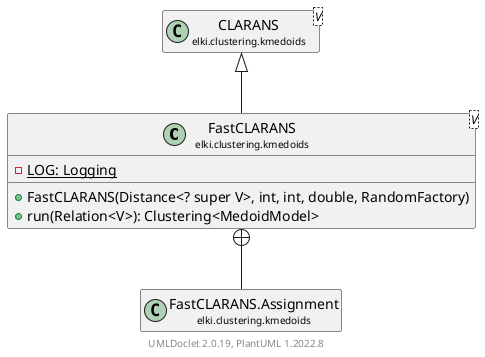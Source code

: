@startuml
    remove .*\.(Instance|Par|Parameterizer|Factory)$
    set namespaceSeparator none
    hide empty fields
    hide empty methods

    class "<size:14>FastCLARANS\n<size:10>elki.clustering.kmedoids" as elki.clustering.kmedoids.FastCLARANS<V> [[FastCLARANS.html]] {
        {static} -LOG: Logging
        +FastCLARANS(Distance<? super V>, int, int, double, RandomFactory)
        +run(Relation<V>): Clustering<MedoidModel>
    }

    class "<size:14>CLARANS\n<size:10>elki.clustering.kmedoids" as elki.clustering.kmedoids.CLARANS<V> [[CLARANS.html]]
    class "<size:14>FastCLARANS.Assignment\n<size:10>elki.clustering.kmedoids" as elki.clustering.kmedoids.FastCLARANS.Assignment [[FastCLARANS.Assignment.html]]
    class "<size:14>FastCLARANS.Par\n<size:10>elki.clustering.kmedoids" as elki.clustering.kmedoids.FastCLARANS.Par<V> [[FastCLARANS.Par.html]]

    elki.clustering.kmedoids.CLARANS <|-- elki.clustering.kmedoids.FastCLARANS
    elki.clustering.kmedoids.FastCLARANS +-- elki.clustering.kmedoids.FastCLARANS.Assignment
    elki.clustering.kmedoids.FastCLARANS +-- elki.clustering.kmedoids.FastCLARANS.Par

    center footer UMLDoclet 2.0.19, PlantUML 1.2022.8
@enduml
